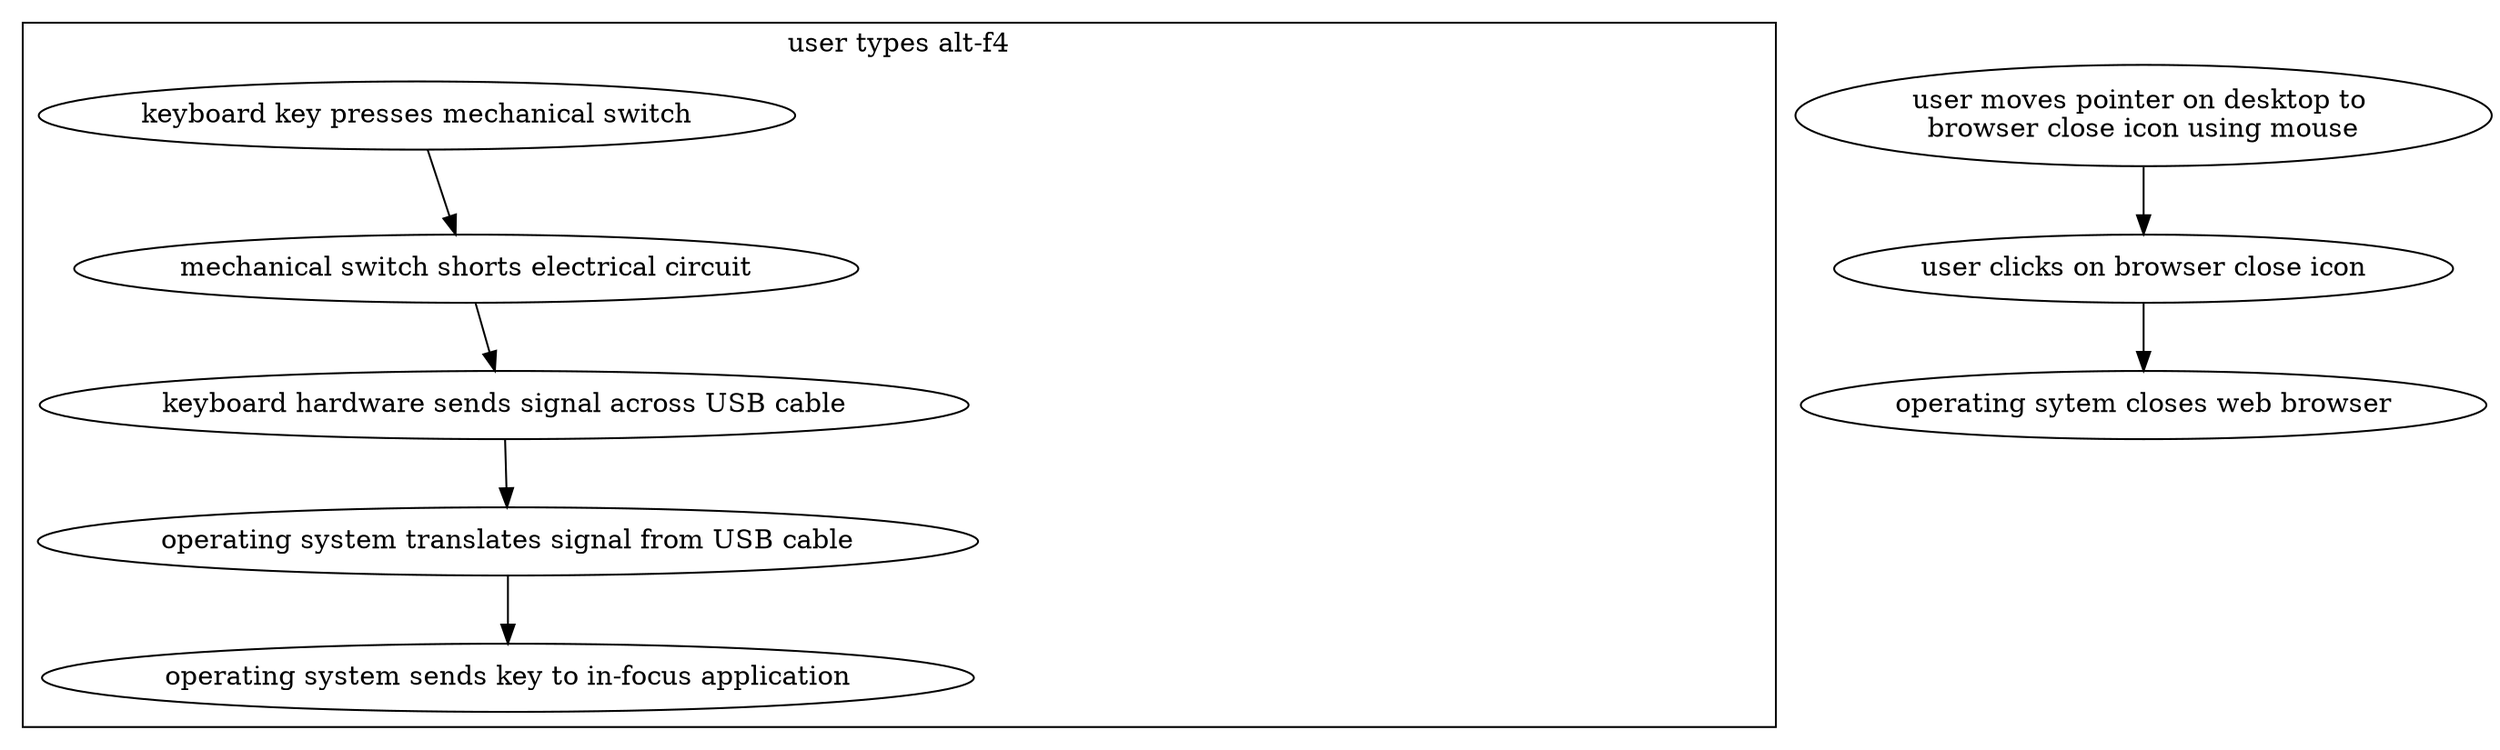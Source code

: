 strict digraph {
	graph [compound=true];
	node [label="\N"];
	subgraph cluster_user_story_user_brows_user_closeuser_types_altf4 {
		graph [label="user types alt-f4"];
		user_story_user_brows_user_closeuser_types_altf4	[style=invis];
		user_story_user_brows_user_closeuser_types_altf4keyboard_key_presses_mechanical_switch	[label="keyboard key presses mechanical switch"];
		user_story_user_brows_user_closeuser_types_altf4mechanical_switch_shorts_electrical_circuit	[label="mechanical switch shorts electrical circuit"];
		user_story_user_brows_user_closeuser_types_altf4keyboard_key_presses_mechanical_switch -> user_story_user_brows_user_closeuser_types_altf4mechanical_switch_shorts_electrical_circuit;
		user_story_user_brows_user_closeuser_types_altf4keyboard_hardware_sends_signal_across_USB_cable	[label="keyboard hardware sends signal across USB cable"];
		user_story_user_brows_user_closeuser_types_altf4mechanical_switch_shorts_electrical_circuit -> user_story_user_brows_user_closeuser_types_altf4keyboard_hardware_sends_signal_across_USB_cable;
		user_story_user_brows_user_closeuser_types_altf4operating_system_translates_signal_from_USB_cable	[label="operating system translates signal from USB cable"];
		user_story_user_brows_user_closeuser_types_altf4keyboard_hardware_sends_signal_across_USB_cable -> user_story_user_brows_user_closeuser_types_altf4operating_system_translates_signal_from_USB_cable;
		user_story_user_brows_user_closeuser_types_altf4operating_system_sends_key_to_infocus_application	[label="operating system sends key to in-focus application"];
		user_story_user_brows_user_closeuser_types_altf4operating_system_translates_signal_from_USB_cable -> user_story_user_brows_user_closeuser_types_altf4operating_system_sends_key_to_infocus_application;
	}
	user_story_user_brows_user_closeuser_moves_pointer_on_desktop_to_browser_close_icon_using_mouse	[label="user moves pointer on desktop to 
browser close icon using mouse"];
	user_story_user_brows_user_closeuser_clicks_on_browser_close_icon	[label="user clicks on browser close icon"];
	user_story_user_brows_user_closeuser_moves_pointer_on_desktop_to_browser_close_icon_using_mouse -> user_story_user_brows_user_closeuser_clicks_on_browser_close_icon;
	user_story_user_brows_user_closeoperating_sytem_closes_web_browser	[label="operating sytem closes web browser"];
	user_story_user_brows_user_closeuser_clicks_on_browser_close_icon -> user_story_user_brows_user_closeoperating_sytem_closes_web_browser;
}
